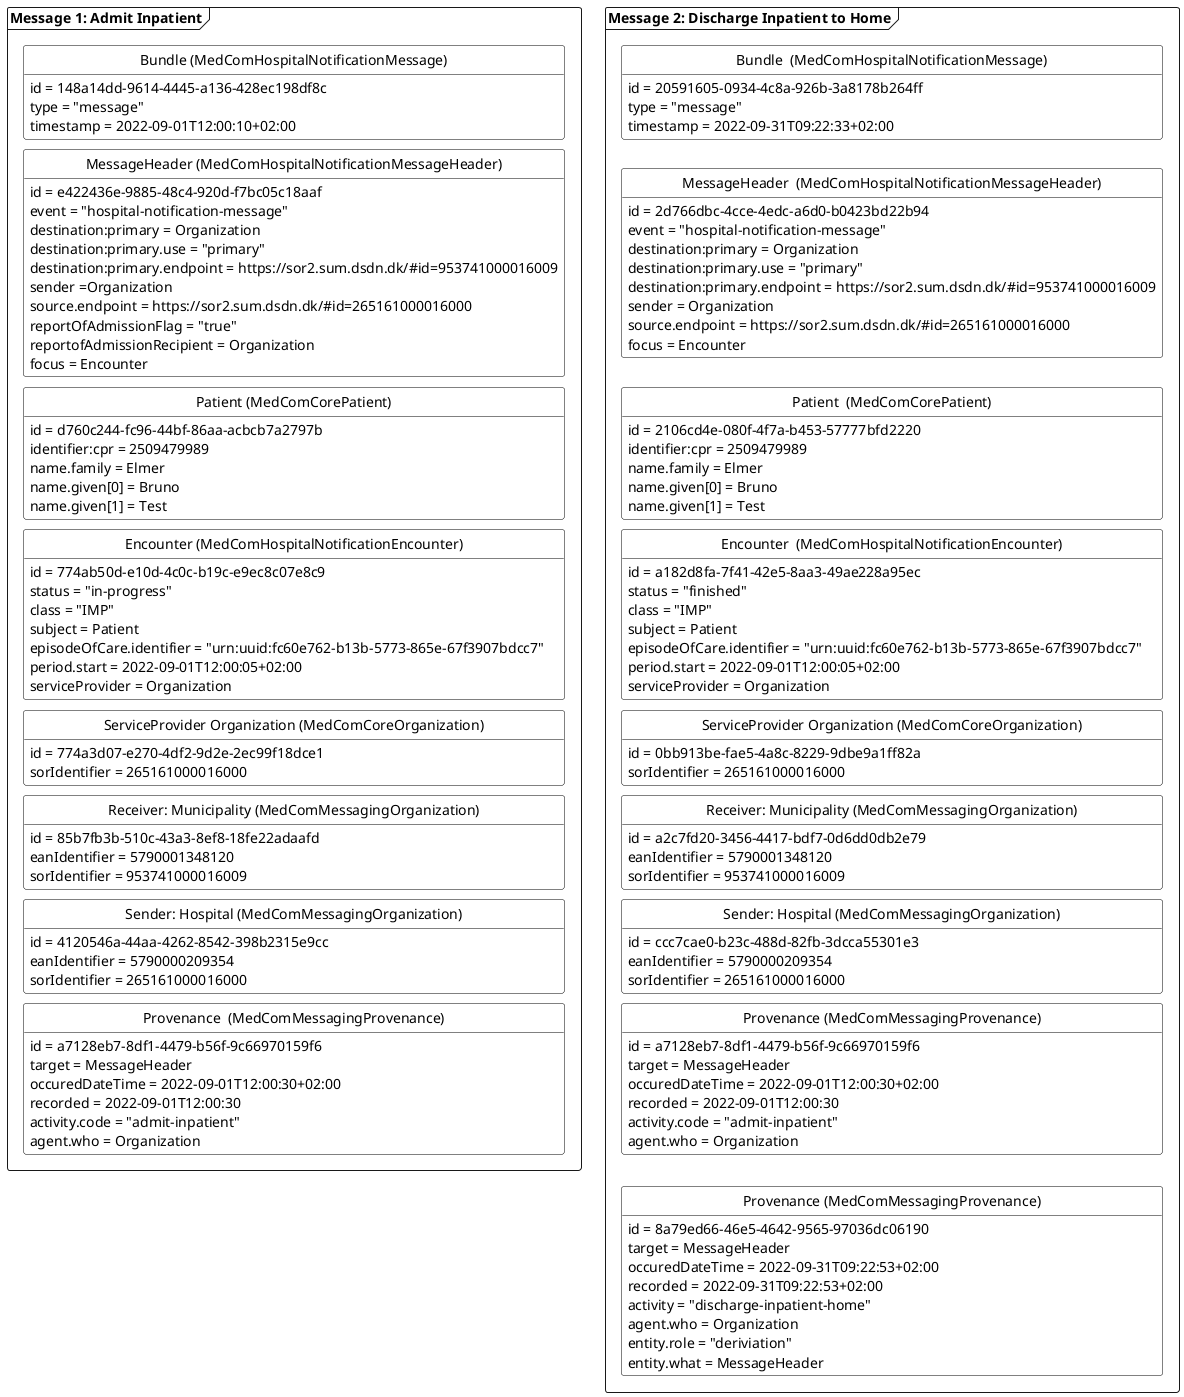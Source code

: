 @startuml HNAdmitFinish

'layout
skinparam class {
    BackgroundColor White
    BorderColor Black
    ArrowColor Black
  }
hide circle
hide empty members
skinparam SameClassWidth true
skinparam Ranksep 10


'title
'title Simplified example: Admit and Discharge Inpatient

'Message 1: Admit inpatient
package "Message 1: Admit Inpatient" as admit <<Frame>>{
    class "Bundle (MedComHospitalNotificationMessage)" as admitB{
        id = 148a14dd-9614-4445-a136-428ec198df8c
        type = "message"
        timestamp = 2022-09-01T12:00:10+02:00
    }
    class "MessageHeader (MedComHospitalNotificationMessageHeader)" as admitMH{
        id = e422436e-9885-48c4-920d-f7bc05c18aaf
        event = "hospital-notification-message"
        destination:primary = Organization
        destination:primary.use = "primary"
        destination:primary.endpoint = https://sor2.sum.dsdn.dk/#id=953741000016009
        sender =Organization
        source.endpoint = https://sor2.sum.dsdn.dk/#id=265161000016000
        reportOfAdmissionFlag = "true"
        reportofAdmissionRecipient = Organization
        focus = Encounter
    }
    class "Patient (MedComCorePatient)" as admitPT{
        id = d760c244-fc96-44bf-86aa-acbcb7a2797b
        identifier:cpr = 2509479989
        name.family = Elmer
        name.given[0] = Bruno
        name.given[1] = Test
    }
    class "Encounter (MedComHospitalNotificationEncounter)" as admitENC{
        id = 774ab50d-e10d-4c0c-b19c-e9ec8c07e8c9
        status = "in-progress"
        class = "IMP"
        subject = Patient
        episodeOfCare.identifier = "urn:uuid:fc60e762-b13b-5773-865e-67f3907bdcc7"
        period.start = 2022-09-01T12:00:05+02:00
        serviceProvider = Organization
    }    
    class "ServiceProvider Organization (MedComCoreOrganization)" as admitSPOrg{
        id = 774a3d07-e270-4df2-9d2e-2ec99f18dce1
        sorIdentifier = 265161000016000
    }
    class "Receiver: Municipality (MedComMessagingOrganization)" as admitROrg{
        id = 85b7fb3b-510c-43a3-8ef8-18fe22adaafd
        eanIdentifier = 5790001348120
        sorIdentifier = 953741000016009
    }
    class "Sender: Hospital (MedComMessagingOrganization)" as admitSOrg{
        id = 4120546a-44aa-4262-8542-398b2315e9cc
        eanIdentifier = 5790000209354
        sorIdentifier = 265161000016000
    }
    class "Provenance  (MedComMessagingProvenance)" as admitPRO{
        id = a7128eb7-8df1-4479-b56f-9c66970159f6
        target = MessageHeader
        occuredDateTime = 2022-09-01T12:00:30+02:00
        recorded = 2022-09-01T12:00:30
        activity.code = "admit-inpatient"
        agent.who = Organization
    }

admitB -[hidden]- admitMH
admitMH-[hidden]-admitPT
admitPT-[hidden]-admitENC
admitENC-[hidden]-admitSPOrg
admitSPOrg-[hidden]-admitROrg
admitROrg-[hidden]-admitSOrg
admitSOrg-[hidden]-admitPRO
}

'Message 2: Finished inpatient
package "Message 2: Discharge Inpatient to Home" as finished <<Frame>>{
    class "Bundle  (MedComHospitalNotificationMessage)" as finishedB{
        id = 20591605-0934-4c8a-926b-3a8178b264ff
        type = "message"
        timestamp = 2022-09-31T09:22:33+02:00
    }
    class "MessageHeader  (MedComHospitalNotificationMessageHeader)" as finishedMH{
        id = 2d766dbc-4cce-4edc-a6d0-b0423bd22b94
        event = "hospital-notification-message"
        destination:primary = Organization
        destination:primary.use = "primary"
        destination:primary.endpoint = https://sor2.sum.dsdn.dk/#id=953741000016009
        sender = Organization
        source.endpoint = https://sor2.sum.dsdn.dk/#id=265161000016000 
        focus = Encounter
    }
    class "Patient  (MedComCorePatient)" as finishedPT{
        id = 2106cd4e-080f-4f7a-b453-57777bfd2220
        identifier:cpr = 2509479989
        name.family = Elmer
        name.given[0] = Bruno
        name.given[1] = Test
    }
    class "Encounter  (MedComHospitalNotificationEncounter)" as finishedENC{
        id = a182d8fa-7f41-42e5-8aa3-49ae228a95ec
        status = "finished"
        class = "IMP"
        subject = Patient
        episodeOfCare.identifier = "urn:uuid:fc60e762-b13b-5773-865e-67f3907bdcc7"
        period.start = 2022-09-01T12:00:05+02:00
        serviceProvider = Organization
    }
    class "ServiceProvider Organization (MedComCoreOrganization)" as finishedSPOrg{
        id = 0bb913be-fae5-4a8c-8229-9dbe9a1ff82a
        sorIdentifier = 265161000016000
    }    
    class "Receiver: Municipality (MedComMessagingOrganization)" as finishedROrg{
        id = a2c7fd20-3456-4417-bdf7-0d6dd0db2e79
        eanIdentifier = 5790001348120
        sorIdentifier = 953741000016009
    }
    class "Sender: Hospital (MedComMessagingOrganization)" as finishedSOrg{
        id = ccc7cae0-b23c-488d-82fb-3dcca55301e3
        eanIdentifier = 5790000209354
        sorIdentifier = 265161000016000
    }    
    class "Provenance (MedComMessagingProvenance)" as admitfinishedPRO{
        id = a7128eb7-8df1-4479-b56f-9c66970159f6
        target = MessageHeader
        occuredDateTime = 2022-09-01T12:00:30+02:00
        recorded = 2022-09-01T12:00:30
        activity.code = "admit-inpatient"
        agent.who = Organization
    }
    class "Provenance (MedComMessagingProvenance)" as finishedPRO{
        id = 8a79ed66-46e5-4642-9565-97036dc06190        
        target = MessageHeader
        occuredDateTime = 2022-09-31T09:22:53+02:00
        recorded = 2022-09-31T09:22:53+02:00
        activity = "discharge-inpatient-home"
        agent.who = Organization
        entity.role = "deriviation"
        entity.what = MessageHeader
    }
finishedB-[hidden]-finishedMH
finishedMH-[hidden]-finishedPT
finishedPT-[hidden]-finishedENC
finishedENC-[hidden]-finishedSPOrg
finishedSPOrg-[hidden]-finishedROrg
finishedROrg-[hidden]-finishedSOrg
finishedSOrg-[hidden]-admitfinishedPRO
admitfinishedPRO-[hidden]-finishedPRO

}

' pile mellem de to beskeder
' admit --> finished


@enduml

